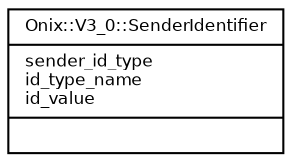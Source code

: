 digraph G {
  fontname = "Bitstream Vera Sans"
  fontsize = 8

  node [
    fontname = "Bitstream Vera Sans"
    fontsize = 8
    shape = "record"
  ]

  edge [
    fontname = "Bitstream Vera Sans"
    fontsize = 8
  ]

  SenderIdentifier [
    label = "{Onix::V3_0::SenderIdentifier\l|sender_id_type\lid_type_name\lid_value\l|\l}"
  ]




}

